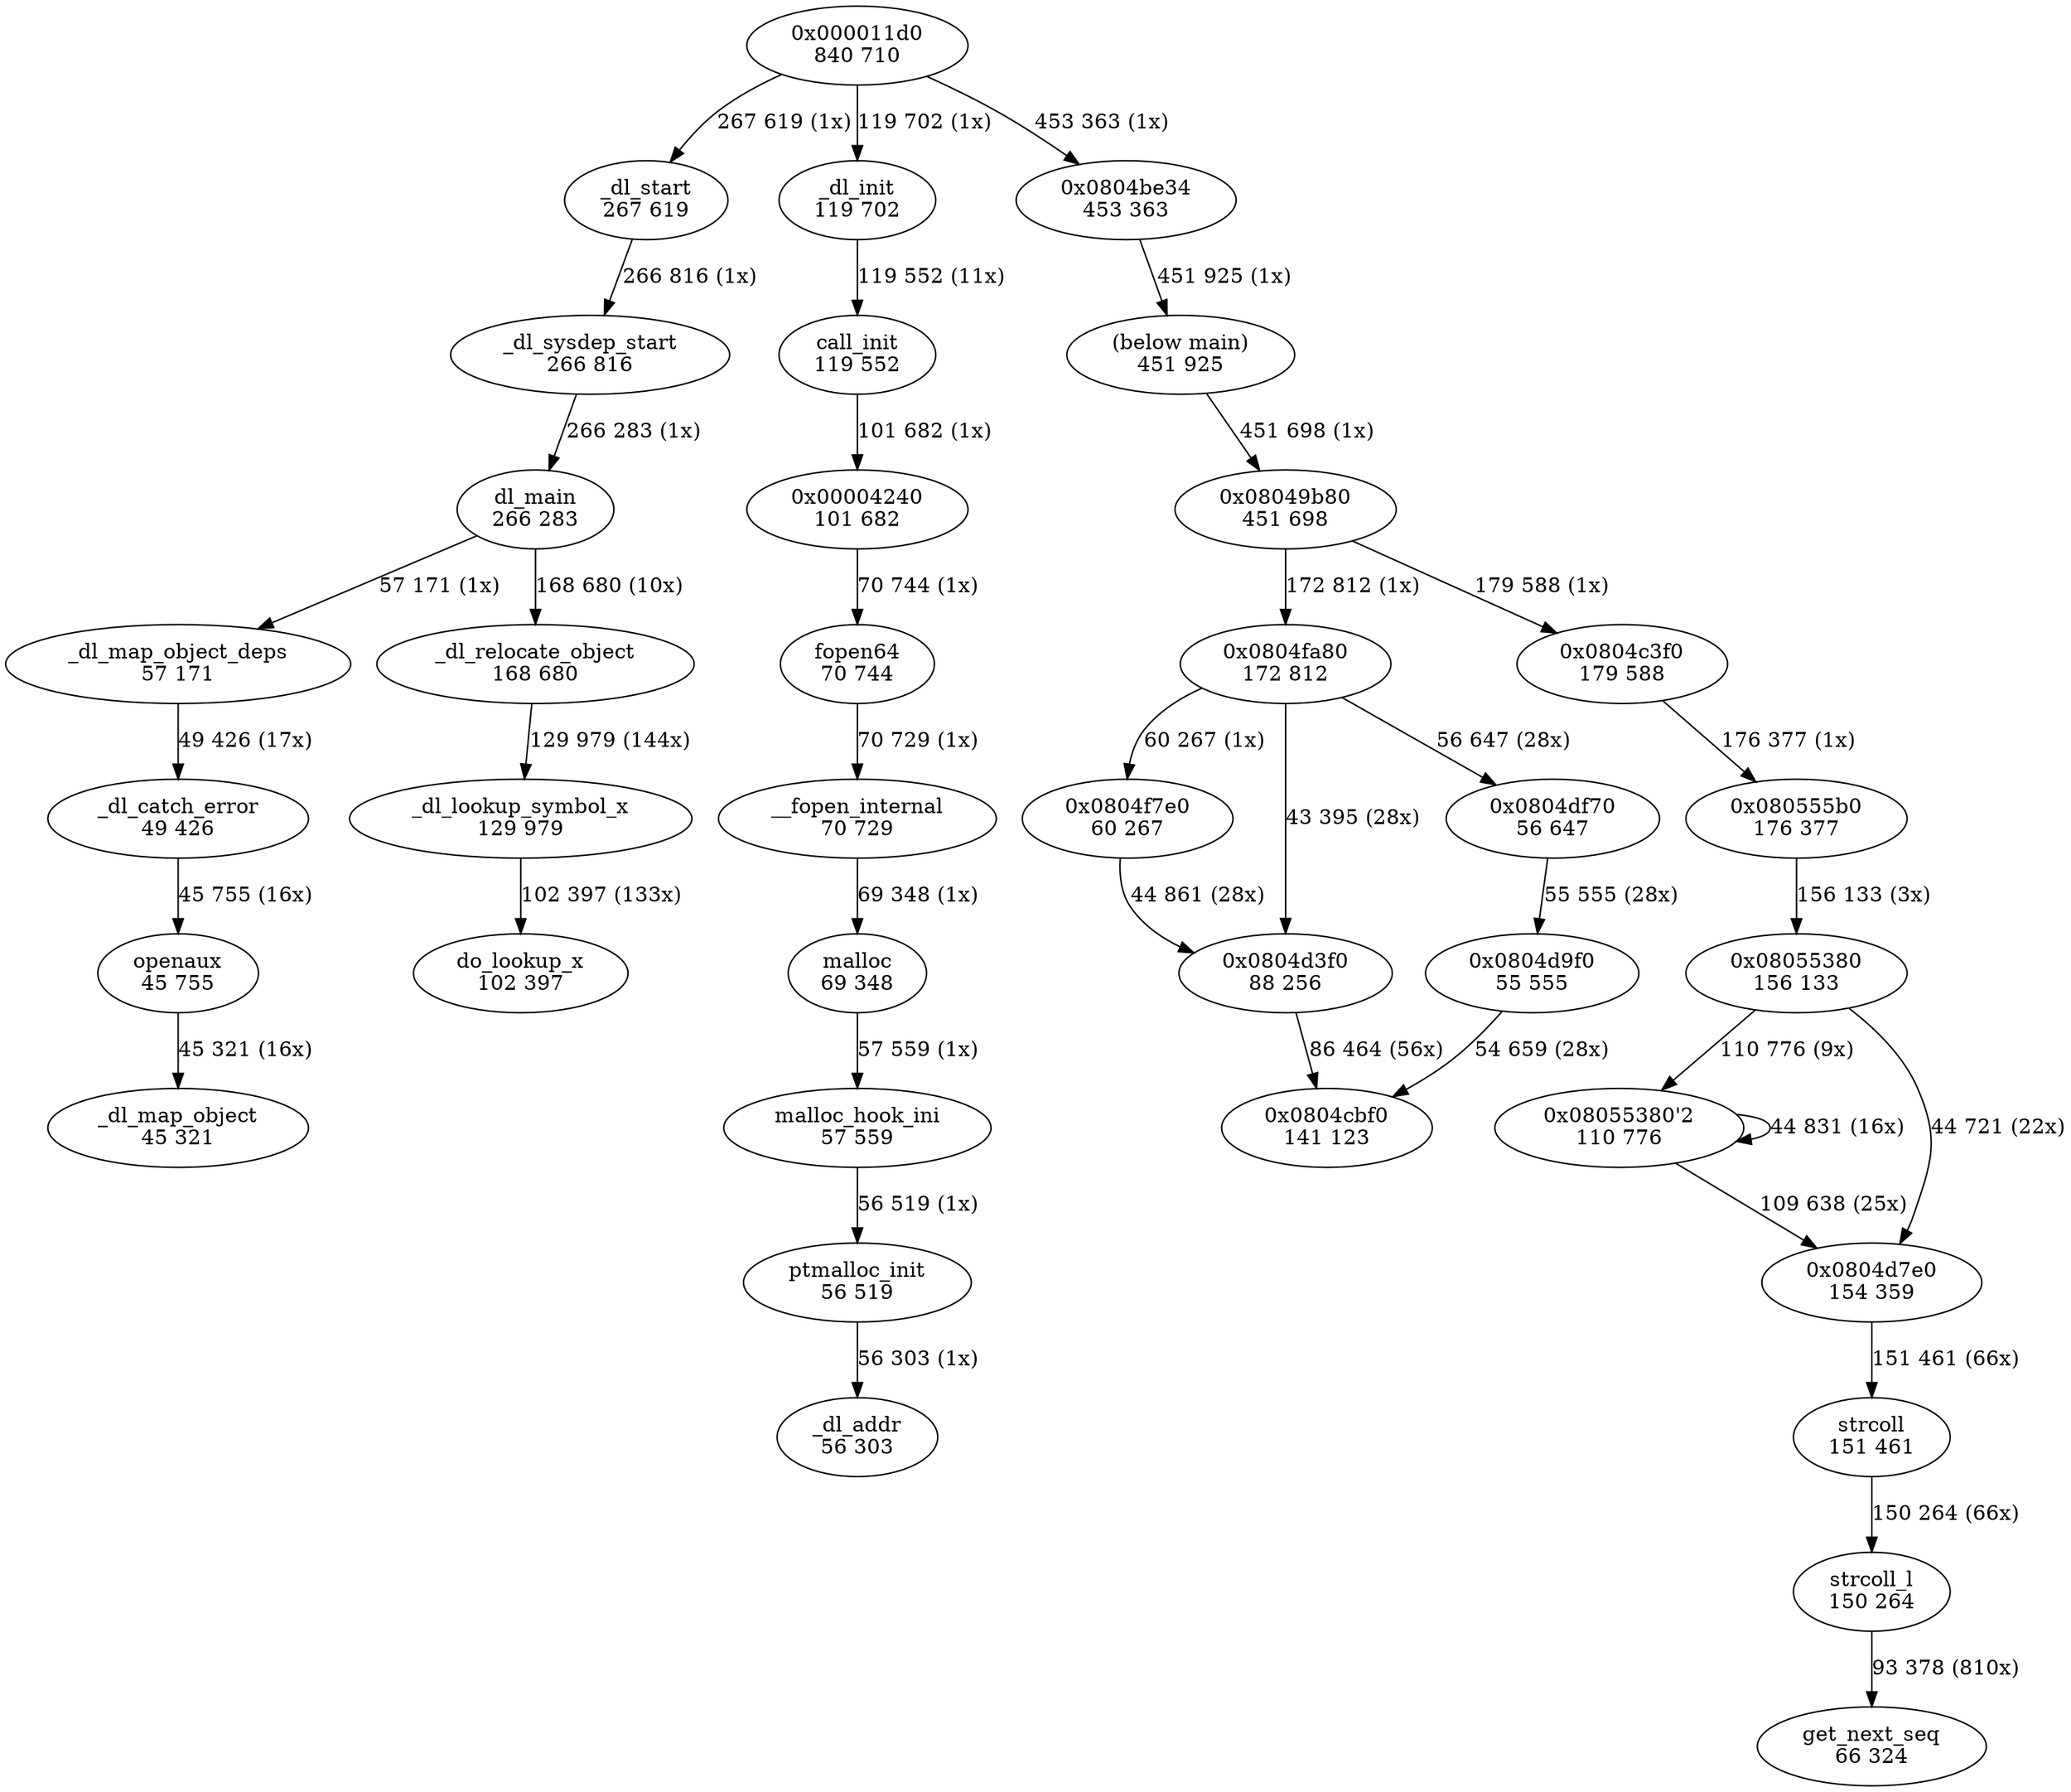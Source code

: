 digraph "callgraph" {
  Fa3cbf8c [label="_dl_map_object\n45 321"];
  Fa3d3d64 [label="_dl_lookup_symbol_x\n129 979"];
  Fa3d7e04 [label="0x000011d0\n840 710"];
  Fa3d83ec [label="_dl_start\n267 619"];
  Fa3d97ac [label="_dl_init\n119 702"];
  Fa3da194 [label="0x0804be34\n453 363"];
  Fa3db23c [label="do_lookup_x\n102 397"];
  Fa3dea6c [label="_dl_sysdep_start\n266 816"];
  Fa3e17ac [label="dl_main\n266 283"];
  Fa3fc9b4 [label="_dl_map_object_deps\n57 171"];
  Fa3fe724 [label="_dl_relocate_object\n168 680"];
  Fa401904 [label="_dl_catch_error\n49 426"];
  Fa40d994 [label="openaux\n45 755"];
  Fa4109b4 [label="call_init\n119 552"];
  Fa414ed4 [label="0x00004240\n101 682"];
  Fa43c8ec [label="malloc\n69 348"];
  Fa44a674 [label="strcoll\n151 461"];
  Fa44b334 [label="strcoll_l\n150 264"];
  Fa4560fc [label="malloc_hook_ini\n57 559"];
  Fa45d17c [label="ptmalloc_init\n56 519"];
  Fa463104 [label="get_next_seq\n66 324"];
  Fa464c9c [label="_dl_addr\n56 303"];
  Fa48a7dc [label="(below main)\n451 925"];
  Fa48baac [label="0x08049b80\n451 698"];
  Fa490e84 [label="__fopen_internal\n70 729"];
  Fa4aecb4 [label="fopen64\n70 744"];
  Fa4f2924 [label="0x08055380\n156 133"];
  Fa4f2e74 [label="0x08055380'2\n110 776"];
  Fa4f3574 [label="0x0804d7e0\n154 359"];
  Fa4f455c [label="0x0804fa80\n172 812"];
  Fa4f4b54 [label="0x0804f7e0\n60 267"];
  Fa4f583c [label="0x0804d3f0\n88 256"];
  Fa4f5eec [label="0x0804df70\n56 647"];
  Fa4f8b7c [label="0x0804cbf0\n141 123"];
  Fa4f9c2c [label="0x0804d9f0\n55 555"];
  Fa501f6c [label="0x0804c3f0\n179 588"];
  Fa50884c [label="0x080555b0\n176 377"];
  Fa3d3d64 -> Fa3db23c [weight=2,label="102 397 (133x)"];
  Fa3d7e04 -> Fa3d83ec [weight=2,label="267 619 (1x)"];
  Fa3d7e04 -> Fa3d97ac [weight=2,label="119 702 (1x)"];
  Fa3d7e04 -> Fa3da194 [weight=2,label="453 363 (1x)"];
  Fa3d83ec -> Fa3dea6c [weight=2,label="266 816 (1x)"];
  Fa3d97ac -> Fa4109b4 [weight=2,label="119 552 (11x)"];
  Fa3da194 -> Fa48a7dc [weight=2,label="451 925 (1x)"];
  Fa3dea6c -> Fa3e17ac [weight=2,label="266 283 (1x)"];
  Fa3e17ac -> Fa3fc9b4 [weight=2,label="57 171 (1x)"];
  Fa3e17ac -> Fa3fe724 [weight=2,label="168 680 (10x)"];
  Fa3fc9b4 -> Fa401904 [weight=2,label="49 426 (17x)"];
  Fa3fe724 -> Fa3d3d64 [weight=2,label="129 979 (144x)"];
  Fa401904 -> Fa40d994 [weight=2,label="45 755 (16x)"];
  Fa40d994 -> Fa3cbf8c [weight=2,label="45 321 (16x)"];
  Fa4109b4 -> Fa414ed4 [weight=2,label="101 682 (1x)"];
  Fa414ed4 -> Fa4aecb4 [weight=2,label="70 744 (1x)"];
  Fa43c8ec -> Fa4560fc [weight=2,label="57 559 (1x)"];
  Fa44a674 -> Fa44b334 [weight=2,label="150 264 (66x)"];
  Fa44b334 -> Fa463104 [weight=2,label="93 378 (810x)"];
  Fa4560fc -> Fa45d17c [weight=2,label="56 519 (1x)"];
  Fa45d17c -> Fa464c9c [weight=2,label="56 303 (1x)"];
  Fa48a7dc -> Fa48baac [weight=2,label="451 698 (1x)"];
  Fa48baac -> Fa4f455c [weight=2,label="172 812 (1x)"];
  Fa48baac -> Fa501f6c [weight=2,label="179 588 (1x)"];
  Fa490e84 -> Fa43c8ec [weight=2,label="69 348 (1x)"];
  Fa4aecb4 -> Fa490e84 [weight=2,label="70 729 (1x)"];
  Fa4f2924 -> Fa4f2e74 [weight=2,label="110 776 (9x)"];
  Fa4f2924 -> Fa4f3574 [weight=2,label="44 721 (22x)"];
  Fa4f2e74 -> Fa4f2e74 [weight=2,label="44 831 (16x)"];
  Fa4f2e74 -> Fa4f3574 [weight=2,label="109 638 (25x)"];
  Fa4f3574 -> Fa44a674 [weight=2,label="151 461 (66x)"];
  Fa4f455c -> Fa4f4b54 [weight=2,label="60 267 (1x)"];
  Fa4f455c -> Fa4f583c [weight=2,label="43 395 (28x)"];
  Fa4f455c -> Fa4f5eec [weight=2,label="56 647 (28x)"];
  Fa4f4b54 -> Fa4f583c [weight=2,label="44 861 (28x)"];
  Fa4f583c -> Fa4f8b7c [weight=2,label="86 464 (56x)"];
  Fa4f5eec -> Fa4f9c2c [weight=2,label="55 555 (28x)"];
  Fa4f9c2c -> Fa4f8b7c [weight=2,label="54 659 (28x)"];
  Fa501f6c -> Fa50884c [weight=2,label="176 377 (1x)"];
  Fa50884c -> Fa4f2924 [weight=2,label="156 133 (3x)"];
}
